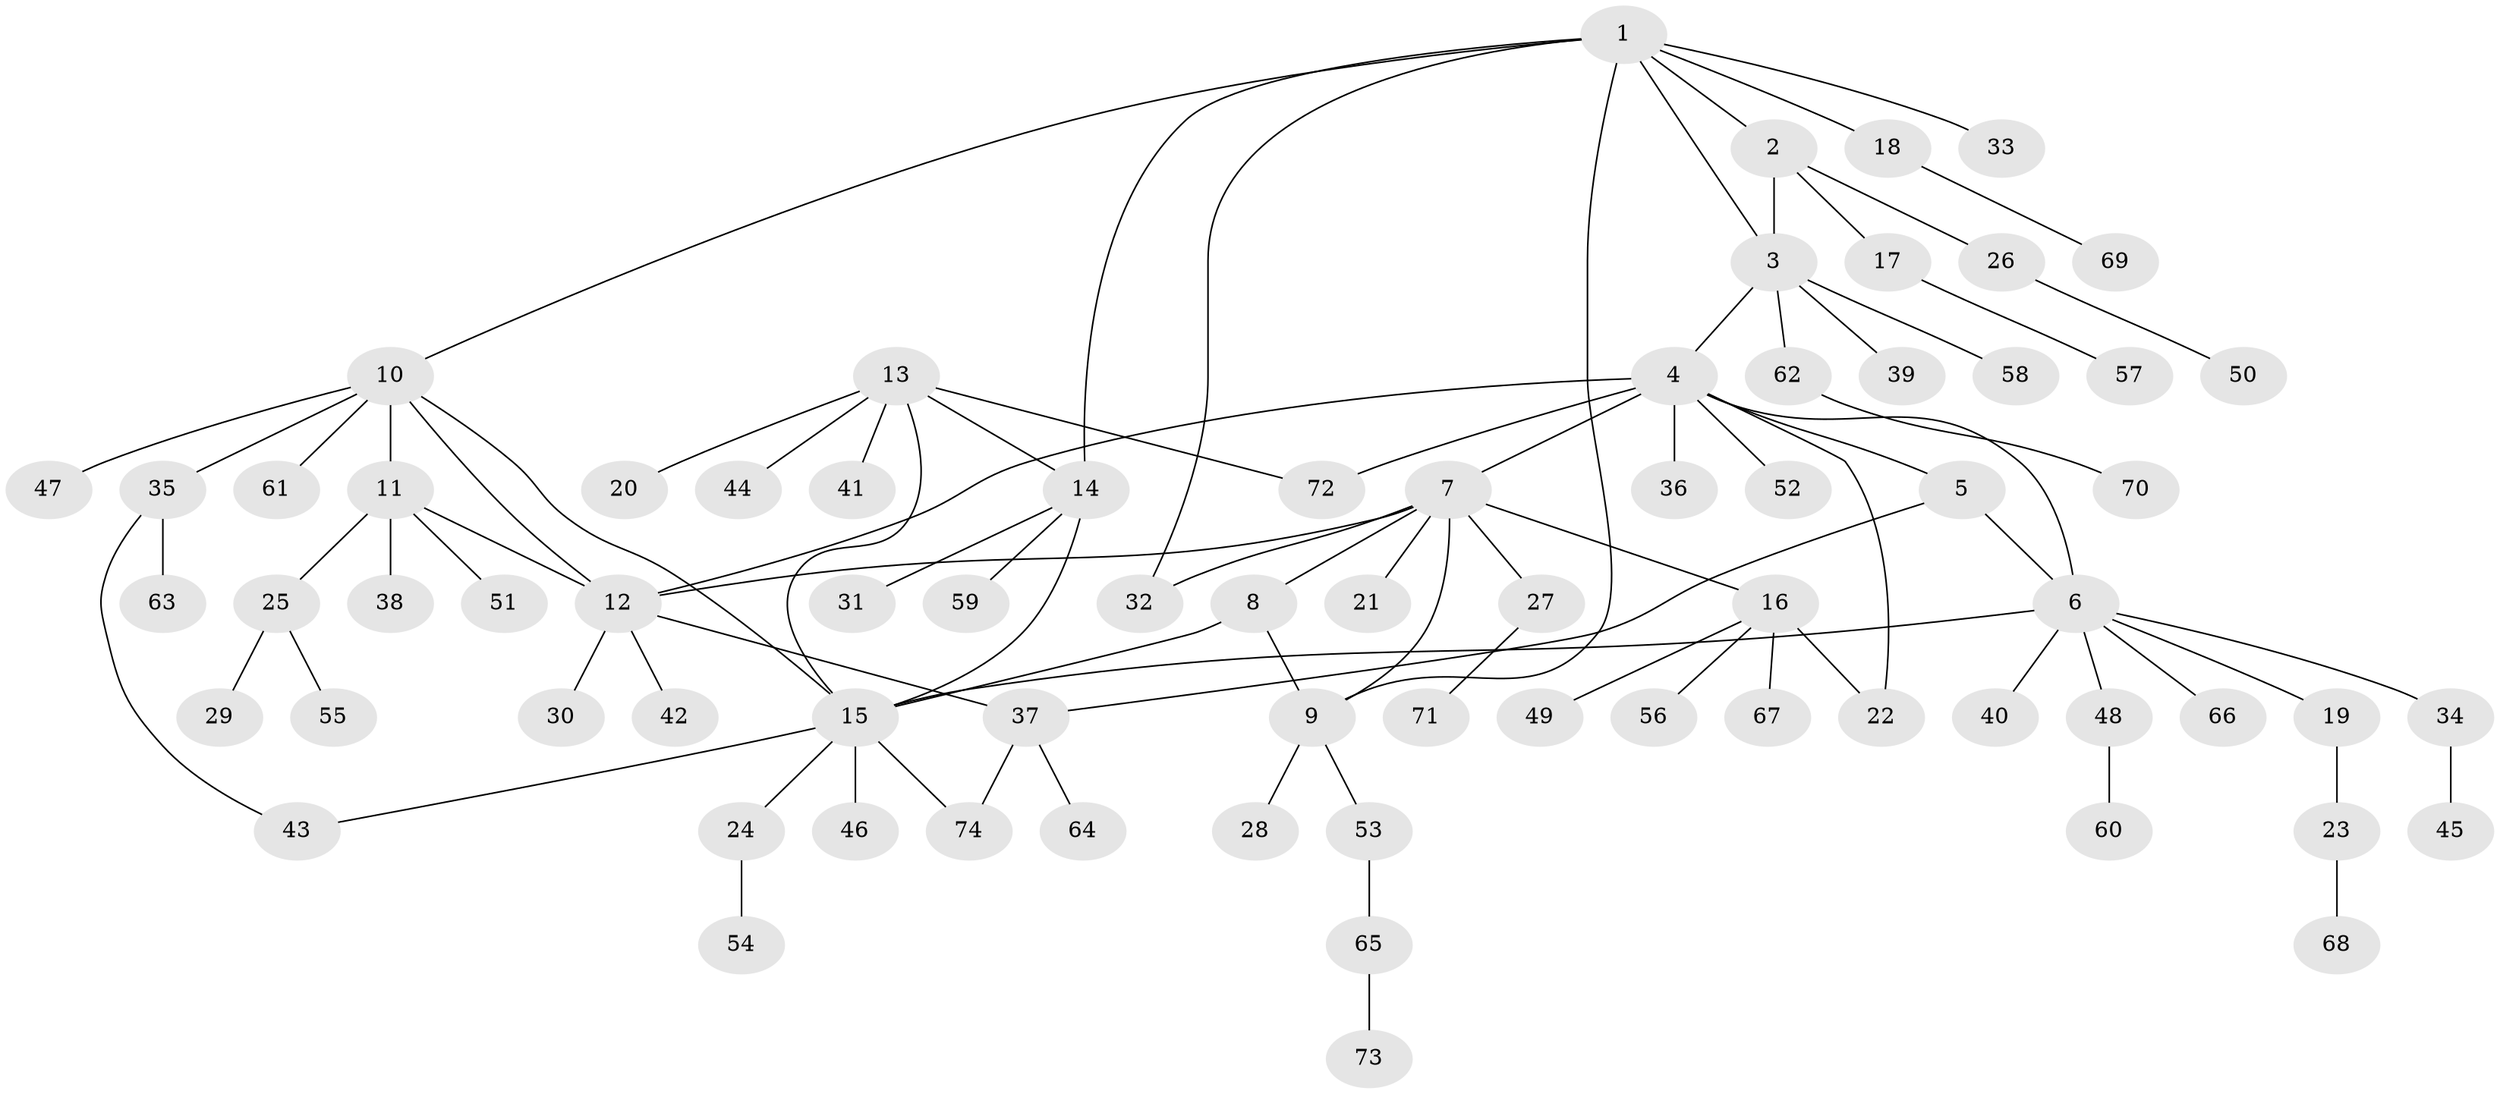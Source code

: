 // Generated by graph-tools (version 1.1) at 2025/54/03/09/25 04:54:26]
// undirected, 74 vertices, 90 edges
graph export_dot {
graph [start="1"]
  node [color=gray90,style=filled];
  1;
  2;
  3;
  4;
  5;
  6;
  7;
  8;
  9;
  10;
  11;
  12;
  13;
  14;
  15;
  16;
  17;
  18;
  19;
  20;
  21;
  22;
  23;
  24;
  25;
  26;
  27;
  28;
  29;
  30;
  31;
  32;
  33;
  34;
  35;
  36;
  37;
  38;
  39;
  40;
  41;
  42;
  43;
  44;
  45;
  46;
  47;
  48;
  49;
  50;
  51;
  52;
  53;
  54;
  55;
  56;
  57;
  58;
  59;
  60;
  61;
  62;
  63;
  64;
  65;
  66;
  67;
  68;
  69;
  70;
  71;
  72;
  73;
  74;
  1 -- 2;
  1 -- 3;
  1 -- 9;
  1 -- 10;
  1 -- 14;
  1 -- 18;
  1 -- 32;
  1 -- 33;
  2 -- 3;
  2 -- 17;
  2 -- 26;
  3 -- 4;
  3 -- 39;
  3 -- 58;
  3 -- 62;
  4 -- 5;
  4 -- 6;
  4 -- 7;
  4 -- 12;
  4 -- 22;
  4 -- 36;
  4 -- 52;
  4 -- 72;
  5 -- 6;
  5 -- 37;
  6 -- 15;
  6 -- 19;
  6 -- 34;
  6 -- 40;
  6 -- 48;
  6 -- 66;
  7 -- 8;
  7 -- 9;
  7 -- 12;
  7 -- 16;
  7 -- 21;
  7 -- 27;
  7 -- 32;
  8 -- 9;
  8 -- 15;
  9 -- 28;
  9 -- 53;
  10 -- 11;
  10 -- 12;
  10 -- 15;
  10 -- 35;
  10 -- 47;
  10 -- 61;
  11 -- 12;
  11 -- 25;
  11 -- 38;
  11 -- 51;
  12 -- 30;
  12 -- 37;
  12 -- 42;
  13 -- 14;
  13 -- 15;
  13 -- 20;
  13 -- 41;
  13 -- 44;
  13 -- 72;
  14 -- 15;
  14 -- 31;
  14 -- 59;
  15 -- 24;
  15 -- 43;
  15 -- 46;
  15 -- 74;
  16 -- 22;
  16 -- 49;
  16 -- 56;
  16 -- 67;
  17 -- 57;
  18 -- 69;
  19 -- 23;
  23 -- 68;
  24 -- 54;
  25 -- 29;
  25 -- 55;
  26 -- 50;
  27 -- 71;
  34 -- 45;
  35 -- 43;
  35 -- 63;
  37 -- 64;
  37 -- 74;
  48 -- 60;
  53 -- 65;
  62 -- 70;
  65 -- 73;
}
